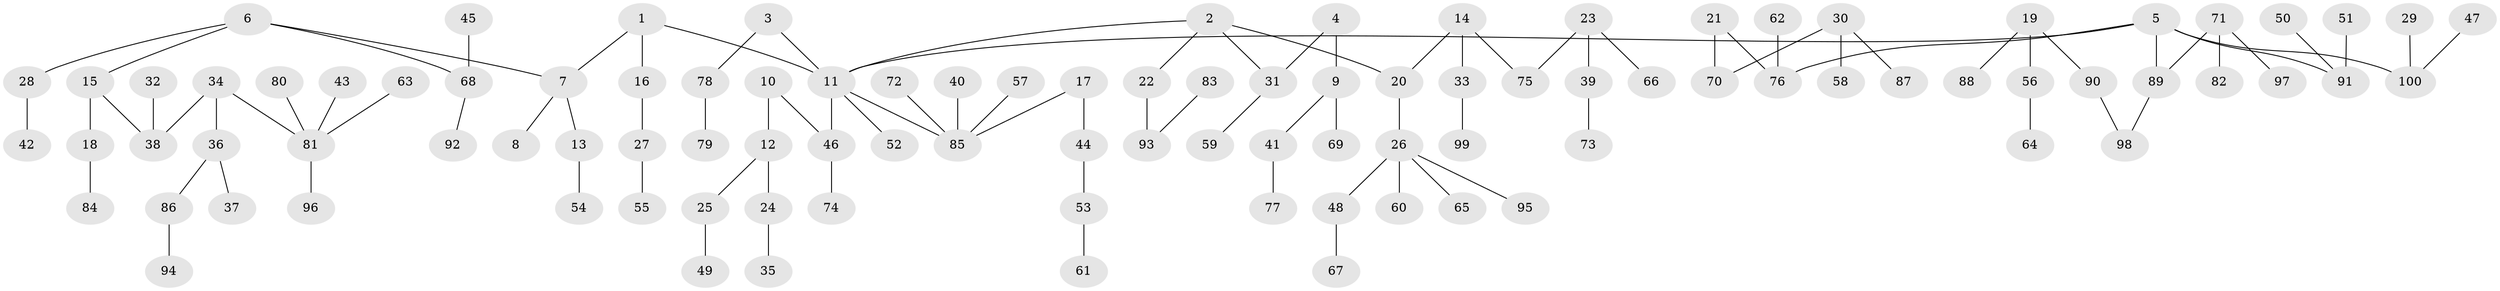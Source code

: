 // original degree distribution, {3: 0.1267605633802817, 8: 0.007042253521126761, 4: 0.09154929577464789, 2: 0.2535211267605634, 5: 0.02112676056338028, 1: 0.4859154929577465, 6: 0.014084507042253521}
// Generated by graph-tools (version 1.1) at 2025/37/03/04/25 23:37:17]
// undirected, 100 vertices, 99 edges
graph export_dot {
  node [color=gray90,style=filled];
  1;
  2;
  3;
  4;
  5;
  6;
  7;
  8;
  9;
  10;
  11;
  12;
  13;
  14;
  15;
  16;
  17;
  18;
  19;
  20;
  21;
  22;
  23;
  24;
  25;
  26;
  27;
  28;
  29;
  30;
  31;
  32;
  33;
  34;
  35;
  36;
  37;
  38;
  39;
  40;
  41;
  42;
  43;
  44;
  45;
  46;
  47;
  48;
  49;
  50;
  51;
  52;
  53;
  54;
  55;
  56;
  57;
  58;
  59;
  60;
  61;
  62;
  63;
  64;
  65;
  66;
  67;
  68;
  69;
  70;
  71;
  72;
  73;
  74;
  75;
  76;
  77;
  78;
  79;
  80;
  81;
  82;
  83;
  84;
  85;
  86;
  87;
  88;
  89;
  90;
  91;
  92;
  93;
  94;
  95;
  96;
  97;
  98;
  99;
  100;
  1 -- 7 [weight=1.0];
  1 -- 11 [weight=1.0];
  1 -- 16 [weight=1.0];
  2 -- 11 [weight=1.0];
  2 -- 20 [weight=1.0];
  2 -- 22 [weight=1.0];
  2 -- 31 [weight=1.0];
  3 -- 11 [weight=1.0];
  3 -- 78 [weight=1.0];
  4 -- 9 [weight=1.0];
  4 -- 31 [weight=1.0];
  5 -- 11 [weight=1.0];
  5 -- 76 [weight=1.0];
  5 -- 89 [weight=1.0];
  5 -- 91 [weight=1.0];
  5 -- 100 [weight=1.0];
  6 -- 7 [weight=1.0];
  6 -- 15 [weight=1.0];
  6 -- 28 [weight=1.0];
  6 -- 68 [weight=1.0];
  7 -- 8 [weight=1.0];
  7 -- 13 [weight=1.0];
  9 -- 41 [weight=1.0];
  9 -- 69 [weight=1.0];
  10 -- 12 [weight=1.0];
  10 -- 46 [weight=1.0];
  11 -- 46 [weight=1.0];
  11 -- 52 [weight=1.0];
  11 -- 85 [weight=1.0];
  12 -- 24 [weight=1.0];
  12 -- 25 [weight=1.0];
  13 -- 54 [weight=1.0];
  14 -- 20 [weight=1.0];
  14 -- 33 [weight=1.0];
  14 -- 75 [weight=1.0];
  15 -- 18 [weight=1.0];
  15 -- 38 [weight=1.0];
  16 -- 27 [weight=1.0];
  17 -- 44 [weight=1.0];
  17 -- 85 [weight=1.0];
  18 -- 84 [weight=1.0];
  19 -- 56 [weight=1.0];
  19 -- 88 [weight=1.0];
  19 -- 90 [weight=1.0];
  20 -- 26 [weight=1.0];
  21 -- 70 [weight=1.0];
  21 -- 76 [weight=1.0];
  22 -- 93 [weight=1.0];
  23 -- 39 [weight=1.0];
  23 -- 66 [weight=1.0];
  23 -- 75 [weight=1.0];
  24 -- 35 [weight=1.0];
  25 -- 49 [weight=1.0];
  26 -- 48 [weight=1.0];
  26 -- 60 [weight=1.0];
  26 -- 65 [weight=1.0];
  26 -- 95 [weight=1.0];
  27 -- 55 [weight=1.0];
  28 -- 42 [weight=1.0];
  29 -- 100 [weight=1.0];
  30 -- 58 [weight=1.0];
  30 -- 70 [weight=1.0];
  30 -- 87 [weight=1.0];
  31 -- 59 [weight=1.0];
  32 -- 38 [weight=1.0];
  33 -- 99 [weight=1.0];
  34 -- 36 [weight=1.0];
  34 -- 38 [weight=1.0];
  34 -- 81 [weight=1.0];
  36 -- 37 [weight=1.0];
  36 -- 86 [weight=1.0];
  39 -- 73 [weight=1.0];
  40 -- 85 [weight=1.0];
  41 -- 77 [weight=1.0];
  43 -- 81 [weight=1.0];
  44 -- 53 [weight=1.0];
  45 -- 68 [weight=1.0];
  46 -- 74 [weight=1.0];
  47 -- 100 [weight=1.0];
  48 -- 67 [weight=1.0];
  50 -- 91 [weight=1.0];
  51 -- 91 [weight=1.0];
  53 -- 61 [weight=1.0];
  56 -- 64 [weight=1.0];
  57 -- 85 [weight=1.0];
  62 -- 76 [weight=1.0];
  63 -- 81 [weight=1.0];
  68 -- 92 [weight=1.0];
  71 -- 82 [weight=1.0];
  71 -- 89 [weight=1.0];
  71 -- 97 [weight=1.0];
  72 -- 85 [weight=1.0];
  78 -- 79 [weight=1.0];
  80 -- 81 [weight=1.0];
  81 -- 96 [weight=1.0];
  83 -- 93 [weight=1.0];
  86 -- 94 [weight=1.0];
  89 -- 98 [weight=1.0];
  90 -- 98 [weight=1.0];
}
